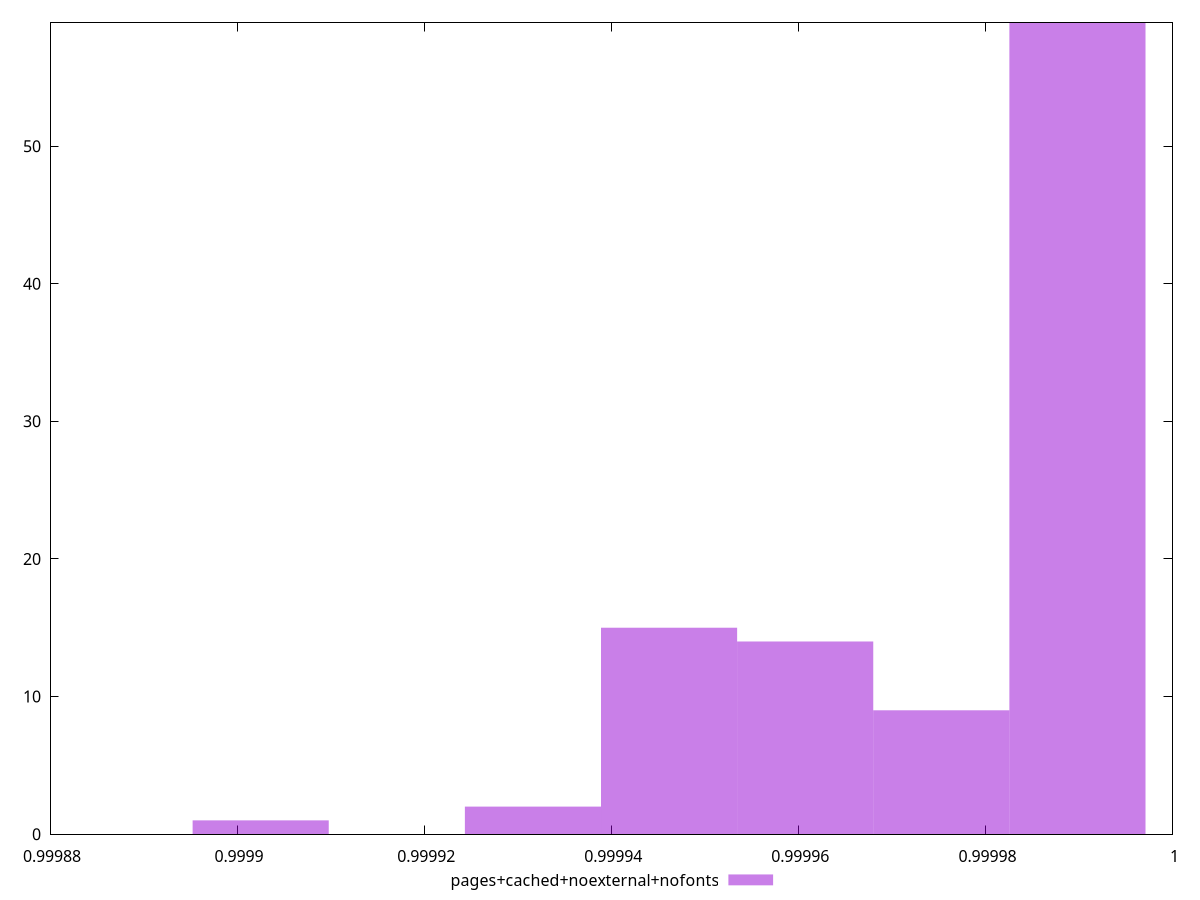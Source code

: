 $_pagesCachedNoexternalNofonts <<EOF
0.9999898380897864 59
0.9999461805789552 15
0.999975285586176 9
0.9999607330825656 14
0.9999316280753449 2
0.9999025230681242 1
EOF
set key outside below
set terminal pngcairo
set output "report_00006_2020-11-02T20-21-41.718Z/max-potential-fid/pages+cached+noexternal+nofonts//hist.png"
set yrange [0:59]
set boxwidth 0.0000145525036103642
set style fill transparent solid 0.5 noborder
plot $_pagesCachedNoexternalNofonts title "pages+cached+noexternal+nofonts" with boxes ,